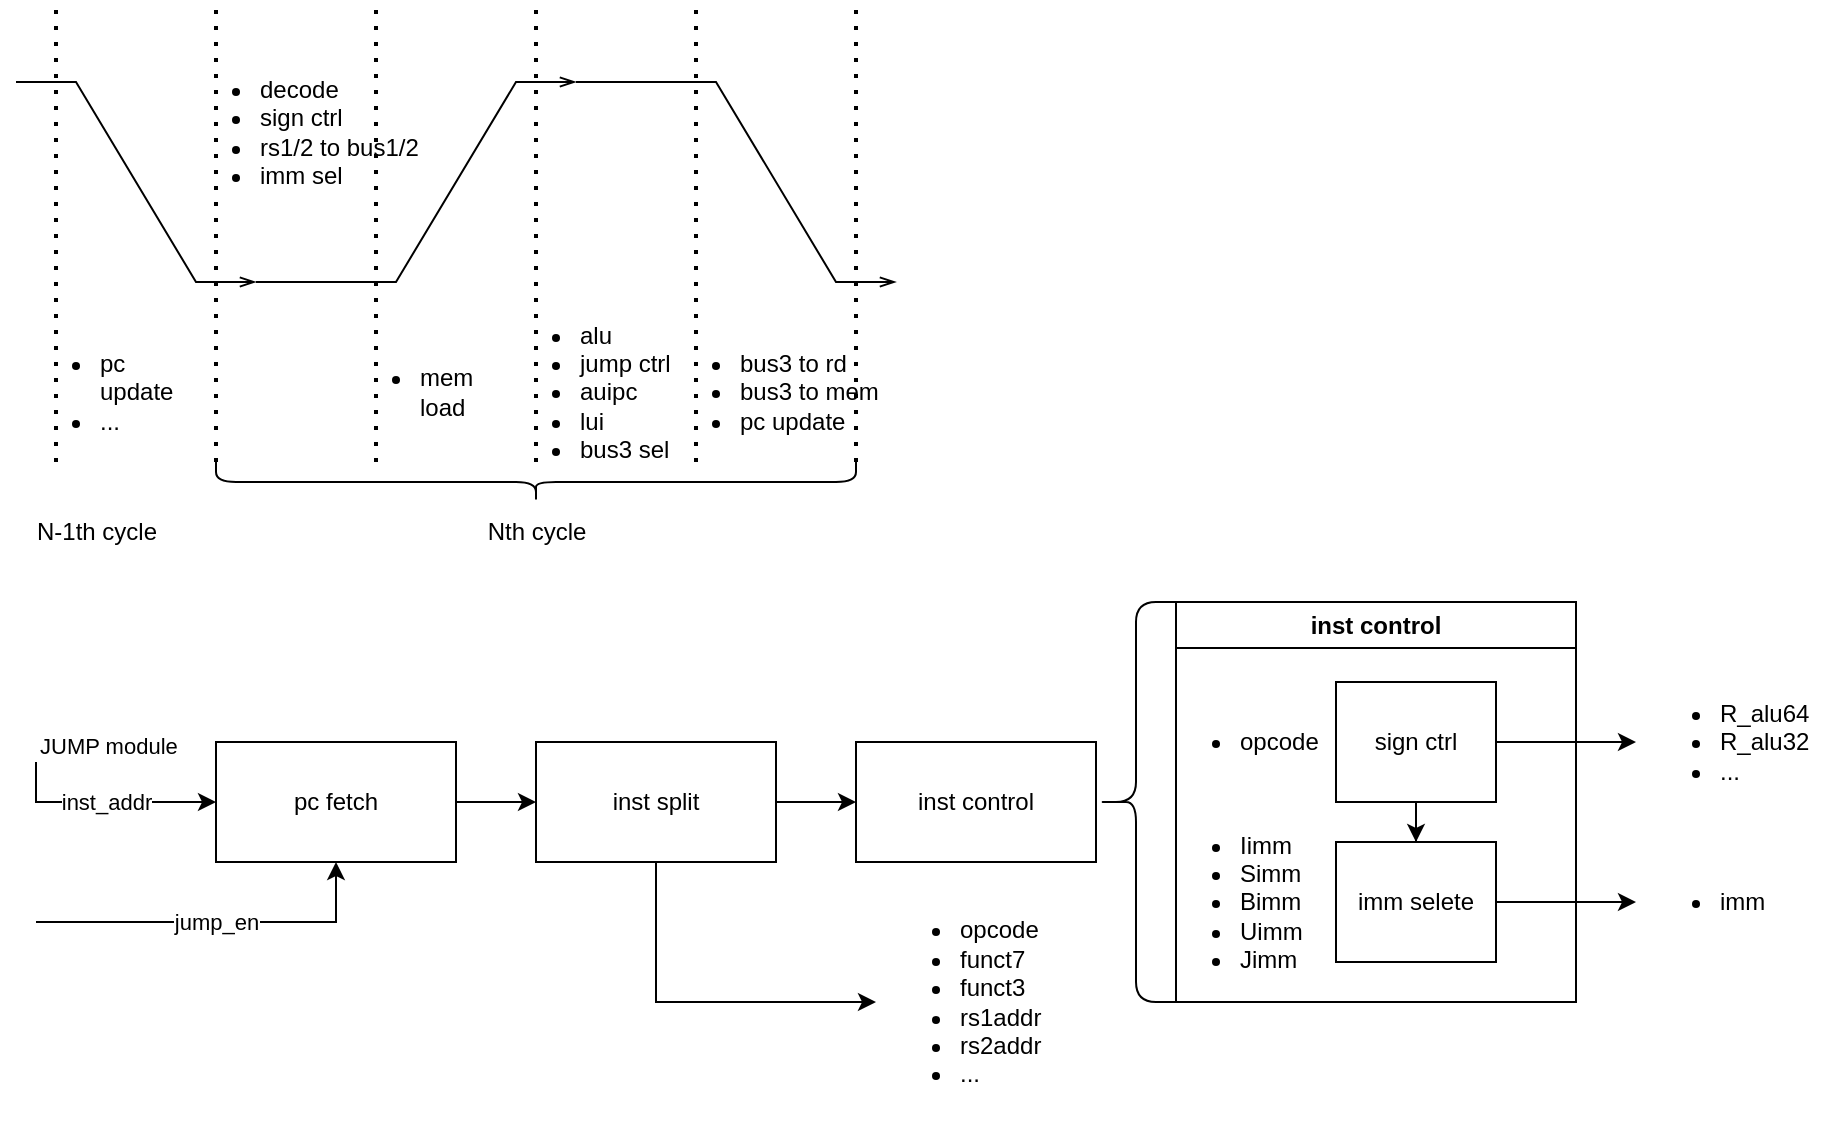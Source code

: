 <mxfile version="21.6.5" type="github" pages="2">
  <diagram name="Page-1" id="90a13364-a465-7bf4-72fc-28e22215d7a0">
    <mxGraphModel dx="1901" dy="1080" grid="1" gridSize="10" guides="1" tooltips="1" connect="1" arrows="1" fold="1" page="1" pageScale="1.5" pageWidth="1169" pageHeight="826" background="none" math="0" shadow="0">
      <root>
        <mxCell id="0" style=";html=1;" />
        <mxCell id="1" style=";html=1;" parent="0" />
        <mxCell id="IBjGQl41Eb35qvI7iTFf-52" value="" style="group" vertex="1" connectable="0" parent="1">
          <mxGeometry x="30" y="320" width="900" height="260" as="geometry" />
        </mxCell>
        <mxCell id="IBjGQl41Eb35qvI7iTFf-2" value="pc fetch" style="rounded=0;whiteSpace=wrap;html=1;" vertex="1" parent="IBjGQl41Eb35qvI7iTFf-52">
          <mxGeometry x="90" y="70" width="120" height="60" as="geometry" />
        </mxCell>
        <mxCell id="IBjGQl41Eb35qvI7iTFf-3" value="inst split" style="rounded=0;whiteSpace=wrap;html=1;" vertex="1" parent="IBjGQl41Eb35qvI7iTFf-52">
          <mxGeometry x="250" y="70" width="120" height="60" as="geometry" />
        </mxCell>
        <mxCell id="IBjGQl41Eb35qvI7iTFf-5" style="edgeStyle=orthogonalEdgeStyle;rounded=0;orthogonalLoop=1;jettySize=auto;html=1;exitX=1;exitY=0.5;exitDx=0;exitDy=0;entryX=0;entryY=0.5;entryDx=0;entryDy=0;" edge="1" parent="IBjGQl41Eb35qvI7iTFf-52" source="IBjGQl41Eb35qvI7iTFf-2" target="IBjGQl41Eb35qvI7iTFf-3">
          <mxGeometry relative="1" as="geometry" />
        </mxCell>
        <mxCell id="IBjGQl41Eb35qvI7iTFf-4" value="inst control" style="rounded=0;whiteSpace=wrap;html=1;" vertex="1" parent="IBjGQl41Eb35qvI7iTFf-52">
          <mxGeometry x="410" y="70" width="120" height="60" as="geometry" />
        </mxCell>
        <mxCell id="IBjGQl41Eb35qvI7iTFf-6" style="edgeStyle=orthogonalEdgeStyle;rounded=0;orthogonalLoop=1;jettySize=auto;html=1;exitX=1;exitY=0.5;exitDx=0;exitDy=0;entryX=0;entryY=0.5;entryDx=0;entryDy=0;" edge="1" parent="IBjGQl41Eb35qvI7iTFf-52" source="IBjGQl41Eb35qvI7iTFf-3" target="IBjGQl41Eb35qvI7iTFf-4">
          <mxGeometry relative="1" as="geometry" />
        </mxCell>
        <mxCell id="IBjGQl41Eb35qvI7iTFf-8" value="inst control" style="swimlane;whiteSpace=wrap;html=1;" vertex="1" parent="IBjGQl41Eb35qvI7iTFf-52">
          <mxGeometry x="570" width="200" height="200" as="geometry" />
        </mxCell>
        <mxCell id="IBjGQl41Eb35qvI7iTFf-18" style="edgeStyle=orthogonalEdgeStyle;rounded=0;orthogonalLoop=1;jettySize=auto;html=1;exitX=0.5;exitY=1;exitDx=0;exitDy=0;" edge="1" parent="IBjGQl41Eb35qvI7iTFf-8" source="IBjGQl41Eb35qvI7iTFf-10" target="IBjGQl41Eb35qvI7iTFf-11">
          <mxGeometry relative="1" as="geometry" />
        </mxCell>
        <mxCell id="IBjGQl41Eb35qvI7iTFf-10" value="sign ctrl" style="rounded=0;whiteSpace=wrap;html=1;" vertex="1" parent="IBjGQl41Eb35qvI7iTFf-8">
          <mxGeometry x="80" y="40" width="80" height="60" as="geometry" />
        </mxCell>
        <mxCell id="IBjGQl41Eb35qvI7iTFf-11" value="imm selete" style="rounded=0;whiteSpace=wrap;html=1;" vertex="1" parent="IBjGQl41Eb35qvI7iTFf-8">
          <mxGeometry x="80" y="120" width="80" height="60" as="geometry" />
        </mxCell>
        <mxCell id="IBjGQl41Eb35qvI7iTFf-16" value="&lt;ul&gt;&lt;li&gt;opcode&lt;/li&gt;&lt;/ul&gt;" style="text;strokeColor=none;fillColor=none;html=1;whiteSpace=wrap;verticalAlign=middle;overflow=hidden;" vertex="1" parent="IBjGQl41Eb35qvI7iTFf-8">
          <mxGeometry x="-10" y="30" width="100" height="80" as="geometry" />
        </mxCell>
        <mxCell id="IBjGQl41Eb35qvI7iTFf-17" value="&lt;ul&gt;&lt;li&gt;Iimm&lt;/li&gt;&lt;li&gt;Simm&lt;/li&gt;&lt;li&gt;Bimm&lt;/li&gt;&lt;li&gt;Uimm&lt;/li&gt;&lt;li&gt;Jimm&lt;/li&gt;&lt;/ul&gt;" style="text;strokeColor=none;fillColor=none;html=1;whiteSpace=wrap;verticalAlign=middle;overflow=hidden;" vertex="1" parent="IBjGQl41Eb35qvI7iTFf-8">
          <mxGeometry x="-10" y="100" width="100" height="90" as="geometry" />
        </mxCell>
        <mxCell id="IBjGQl41Eb35qvI7iTFf-9" value="" style="shape=curlyBracket;whiteSpace=wrap;html=1;rounded=1;labelPosition=left;verticalLabelPosition=middle;align=right;verticalAlign=middle;" vertex="1" parent="IBjGQl41Eb35qvI7iTFf-52">
          <mxGeometry x="530" width="40" height="200" as="geometry" />
        </mxCell>
        <mxCell id="IBjGQl41Eb35qvI7iTFf-12" value="&lt;ul&gt;&lt;li&gt;R_alu64&lt;/li&gt;&lt;li&gt;R_alu32&lt;/li&gt;&lt;li&gt;...&lt;/li&gt;&lt;/ul&gt;" style="text;strokeColor=none;fillColor=none;html=1;whiteSpace=wrap;verticalAlign=middle;overflow=hidden;" vertex="1" parent="IBjGQl41Eb35qvI7iTFf-52">
          <mxGeometry x="800" y="30" width="100" height="80" as="geometry" />
        </mxCell>
        <mxCell id="IBjGQl41Eb35qvI7iTFf-13" style="edgeStyle=orthogonalEdgeStyle;rounded=0;orthogonalLoop=1;jettySize=auto;html=1;exitX=1;exitY=0.5;exitDx=0;exitDy=0;entryX=0;entryY=0.5;entryDx=0;entryDy=0;" edge="1" parent="IBjGQl41Eb35qvI7iTFf-52" source="IBjGQl41Eb35qvI7iTFf-10" target="IBjGQl41Eb35qvI7iTFf-12">
          <mxGeometry relative="1" as="geometry" />
        </mxCell>
        <mxCell id="IBjGQl41Eb35qvI7iTFf-14" value="&lt;ul&gt;&lt;li&gt;imm&lt;/li&gt;&lt;/ul&gt;" style="text;strokeColor=none;fillColor=none;html=1;whiteSpace=wrap;verticalAlign=middle;overflow=hidden;" vertex="1" parent="IBjGQl41Eb35qvI7iTFf-52">
          <mxGeometry x="800" y="110" width="100" height="80" as="geometry" />
        </mxCell>
        <mxCell id="IBjGQl41Eb35qvI7iTFf-15" style="edgeStyle=orthogonalEdgeStyle;rounded=0;orthogonalLoop=1;jettySize=auto;html=1;exitX=1;exitY=0.5;exitDx=0;exitDy=0;" edge="1" parent="IBjGQl41Eb35qvI7iTFf-52" source="IBjGQl41Eb35qvI7iTFf-11" target="IBjGQl41Eb35qvI7iTFf-14">
          <mxGeometry relative="1" as="geometry" />
        </mxCell>
        <mxCell id="IBjGQl41Eb35qvI7iTFf-19" value="" style="endArrow=classic;html=1;rounded=0;entryX=0;entryY=0.5;entryDx=0;entryDy=0;" edge="1" parent="IBjGQl41Eb35qvI7iTFf-52" target="IBjGQl41Eb35qvI7iTFf-2">
          <mxGeometry relative="1" as="geometry">
            <mxPoint y="80" as="sourcePoint" />
            <mxPoint x="110" y="20" as="targetPoint" />
            <Array as="points">
              <mxPoint y="100" />
            </Array>
          </mxGeometry>
        </mxCell>
        <mxCell id="IBjGQl41Eb35qvI7iTFf-20" value="inst_addr" style="edgeLabel;resizable=0;html=1;align=center;verticalAlign=middle;" connectable="0" vertex="1" parent="IBjGQl41Eb35qvI7iTFf-19">
          <mxGeometry relative="1" as="geometry" />
        </mxCell>
        <mxCell id="IBjGQl41Eb35qvI7iTFf-21" value="JUMP module" style="edgeLabel;resizable=0;html=1;align=left;verticalAlign=bottom;" connectable="0" vertex="1" parent="IBjGQl41Eb35qvI7iTFf-19">
          <mxGeometry x="-1" relative="1" as="geometry" />
        </mxCell>
        <mxCell id="IBjGQl41Eb35qvI7iTFf-23" value="" style="endArrow=classic;html=1;rounded=0;entryX=0.5;entryY=1;entryDx=0;entryDy=0;" edge="1" parent="IBjGQl41Eb35qvI7iTFf-52" target="IBjGQl41Eb35qvI7iTFf-2">
          <mxGeometry relative="1" as="geometry">
            <mxPoint y="160" as="sourcePoint" />
            <mxPoint x="40" y="129" as="targetPoint" />
            <Array as="points">
              <mxPoint x="150" y="160" />
            </Array>
          </mxGeometry>
        </mxCell>
        <mxCell id="IBjGQl41Eb35qvI7iTFf-24" value="jump_en" style="edgeLabel;resizable=0;html=1;align=center;verticalAlign=middle;" connectable="0" vertex="1" parent="IBjGQl41Eb35qvI7iTFf-23">
          <mxGeometry relative="1" as="geometry" />
        </mxCell>
        <mxCell id="IBjGQl41Eb35qvI7iTFf-26" value="&lt;ul&gt;&lt;li&gt;opcode&lt;/li&gt;&lt;li&gt;funct7&lt;/li&gt;&lt;li&gt;funct3&lt;/li&gt;&lt;li&gt;rs1addr&lt;/li&gt;&lt;li&gt;rs2addr&lt;/li&gt;&lt;li&gt;...&lt;/li&gt;&lt;/ul&gt;" style="text;strokeColor=none;fillColor=none;html=1;whiteSpace=wrap;verticalAlign=middle;overflow=hidden;" vertex="1" parent="IBjGQl41Eb35qvI7iTFf-52">
          <mxGeometry x="420" y="140" width="100" height="120" as="geometry" />
        </mxCell>
        <mxCell id="IBjGQl41Eb35qvI7iTFf-28" style="edgeStyle=orthogonalEdgeStyle;rounded=0;orthogonalLoop=1;jettySize=auto;html=1;exitX=0.5;exitY=1;exitDx=0;exitDy=0;entryX=0;entryY=0.5;entryDx=0;entryDy=0;" edge="1" parent="IBjGQl41Eb35qvI7iTFf-52" source="IBjGQl41Eb35qvI7iTFf-3" target="IBjGQl41Eb35qvI7iTFf-26">
          <mxGeometry relative="1" as="geometry" />
        </mxCell>
        <mxCell id="IBjGQl41Eb35qvI7iTFf-81" value="" style="group" vertex="1" connectable="0" parent="1">
          <mxGeometry x="20" y="20" width="450" height="280" as="geometry" />
        </mxCell>
        <mxCell id="IBjGQl41Eb35qvI7iTFf-57" value="" style="edgeStyle=entityRelationEdgeStyle;fontSize=12;html=1;endArrow=openThin;endFill=0;rounded=0;" edge="1" parent="IBjGQl41Eb35qvI7iTFf-81">
          <mxGeometry width="100" height="100" relative="1" as="geometry">
            <mxPoint x="160" y="140" as="sourcePoint" />
            <mxPoint x="280" y="40" as="targetPoint" />
          </mxGeometry>
        </mxCell>
        <mxCell id="IBjGQl41Eb35qvI7iTFf-58" value="" style="endArrow=none;html=1;rounded=0;" edge="1" parent="IBjGQl41Eb35qvI7iTFf-81">
          <mxGeometry width="50" height="50" relative="1" as="geometry">
            <mxPoint x="280" y="40" as="sourcePoint" />
            <mxPoint x="320" y="40" as="targetPoint" />
          </mxGeometry>
        </mxCell>
        <mxCell id="IBjGQl41Eb35qvI7iTFf-59" value="" style="edgeStyle=entityRelationEdgeStyle;fontSize=12;html=1;endArrow=openThin;endFill=0;rounded=0;" edge="1" parent="IBjGQl41Eb35qvI7iTFf-81">
          <mxGeometry width="100" height="100" relative="1" as="geometry">
            <mxPoint x="320" y="40" as="sourcePoint" />
            <mxPoint x="440" y="140" as="targetPoint" />
            <Array as="points">
              <mxPoint x="380" y="80" />
            </Array>
          </mxGeometry>
        </mxCell>
        <mxCell id="IBjGQl41Eb35qvI7iTFf-64" value="" style="edgeStyle=entityRelationEdgeStyle;fontSize=12;html=1;endArrow=openThin;endFill=0;rounded=0;" edge="1" parent="IBjGQl41Eb35qvI7iTFf-81">
          <mxGeometry width="100" height="100" relative="1" as="geometry">
            <mxPoint y="40" as="sourcePoint" />
            <mxPoint x="120" y="140" as="targetPoint" />
            <Array as="points">
              <mxPoint x="100" y="80" />
            </Array>
          </mxGeometry>
        </mxCell>
        <mxCell id="IBjGQl41Eb35qvI7iTFf-65" value="" style="endArrow=none;html=1;rounded=0;" edge="1" parent="IBjGQl41Eb35qvI7iTFf-81">
          <mxGeometry width="50" height="50" relative="1" as="geometry">
            <mxPoint x="120" y="140" as="sourcePoint" />
            <mxPoint x="160" y="140" as="targetPoint" />
          </mxGeometry>
        </mxCell>
        <mxCell id="IBjGQl41Eb35qvI7iTFf-66" value="" style="endArrow=none;dashed=1;html=1;dashPattern=1 3;strokeWidth=2;rounded=0;" edge="1" parent="IBjGQl41Eb35qvI7iTFf-81">
          <mxGeometry width="50" height="50" relative="1" as="geometry">
            <mxPoint x="100" y="230" as="sourcePoint" />
            <mxPoint x="100" as="targetPoint" />
          </mxGeometry>
        </mxCell>
        <mxCell id="IBjGQl41Eb35qvI7iTFf-67" value="" style="endArrow=none;dashed=1;html=1;dashPattern=1 3;strokeWidth=2;rounded=0;" edge="1" parent="IBjGQl41Eb35qvI7iTFf-81">
          <mxGeometry width="50" height="50" relative="1" as="geometry">
            <mxPoint x="180" y="230" as="sourcePoint" />
            <mxPoint x="180" as="targetPoint" />
          </mxGeometry>
        </mxCell>
        <mxCell id="IBjGQl41Eb35qvI7iTFf-68" value="" style="endArrow=none;dashed=1;html=1;dashPattern=1 3;strokeWidth=2;rounded=0;" edge="1" parent="IBjGQl41Eb35qvI7iTFf-81">
          <mxGeometry width="50" height="50" relative="1" as="geometry">
            <mxPoint x="260" y="230" as="sourcePoint" />
            <mxPoint x="260" as="targetPoint" />
          </mxGeometry>
        </mxCell>
        <mxCell id="IBjGQl41Eb35qvI7iTFf-69" value="" style="endArrow=none;dashed=1;html=1;dashPattern=1 3;strokeWidth=2;rounded=0;" edge="1" parent="IBjGQl41Eb35qvI7iTFf-81">
          <mxGeometry width="50" height="50" relative="1" as="geometry">
            <mxPoint x="340" y="230" as="sourcePoint" />
            <mxPoint x="340" as="targetPoint" />
          </mxGeometry>
        </mxCell>
        <mxCell id="IBjGQl41Eb35qvI7iTFf-70" value="" style="endArrow=none;dashed=1;html=1;dashPattern=1 3;strokeWidth=2;rounded=0;" edge="1" parent="IBjGQl41Eb35qvI7iTFf-81">
          <mxGeometry width="50" height="50" relative="1" as="geometry">
            <mxPoint x="20" y="230" as="sourcePoint" />
            <mxPoint x="20" as="targetPoint" />
          </mxGeometry>
        </mxCell>
        <mxCell id="IBjGQl41Eb35qvI7iTFf-71" value="" style="endArrow=none;dashed=1;html=1;dashPattern=1 3;strokeWidth=2;rounded=0;" edge="1" parent="IBjGQl41Eb35qvI7iTFf-81">
          <mxGeometry width="50" height="50" relative="1" as="geometry">
            <mxPoint x="420" y="230" as="sourcePoint" />
            <mxPoint x="420" as="targetPoint" />
          </mxGeometry>
        </mxCell>
        <mxCell id="IBjGQl41Eb35qvI7iTFf-72" value="" style="shape=curlyBracket;whiteSpace=wrap;html=1;rounded=1;labelPosition=left;verticalLabelPosition=middle;align=right;verticalAlign=middle;rotation=-90;" vertex="1" parent="IBjGQl41Eb35qvI7iTFf-81">
          <mxGeometry x="250" y="80" width="20" height="320" as="geometry" />
        </mxCell>
        <mxCell id="IBjGQl41Eb35qvI7iTFf-73" value="Nth cycle" style="text;html=1;align=center;verticalAlign=middle;resizable=0;points=[];autosize=1;strokeColor=none;fillColor=none;" vertex="1" parent="IBjGQl41Eb35qvI7iTFf-81">
          <mxGeometry x="225" y="250" width="70" height="30" as="geometry" />
        </mxCell>
        <mxCell id="IBjGQl41Eb35qvI7iTFf-74" value="N-1th cycle" style="text;html=1;align=center;verticalAlign=middle;resizable=0;points=[];autosize=1;strokeColor=none;fillColor=none;" vertex="1" parent="IBjGQl41Eb35qvI7iTFf-81">
          <mxGeometry y="250" width="80" height="30" as="geometry" />
        </mxCell>
        <mxCell id="IBjGQl41Eb35qvI7iTFf-75" value="&lt;ul&gt;&lt;li&gt;pc update&lt;/li&gt;&lt;li&gt;...&lt;/li&gt;&lt;/ul&gt;" style="text;strokeColor=none;fillColor=none;html=1;whiteSpace=wrap;verticalAlign=middle;overflow=hidden;" vertex="1" parent="IBjGQl41Eb35qvI7iTFf-81">
          <mxGeometry y="140" width="90" height="110" as="geometry" />
        </mxCell>
        <mxCell id="IBjGQl41Eb35qvI7iTFf-77" value="&lt;ul&gt;&lt;li&gt;decode&lt;/li&gt;&lt;li&gt;sign ctrl&lt;/li&gt;&lt;li&gt;rs1/2 to bus1/2&lt;/li&gt;&lt;li&gt;imm sel&lt;/li&gt;&lt;/ul&gt;" style="text;strokeColor=none;fillColor=none;html=1;whiteSpace=wrap;verticalAlign=middle;overflow=hidden;" vertex="1" parent="IBjGQl41Eb35qvI7iTFf-81">
          <mxGeometry x="80" width="130" height="130" as="geometry" />
        </mxCell>
        <mxCell id="IBjGQl41Eb35qvI7iTFf-78" value="&lt;ul&gt;&lt;li&gt;mem load&lt;/li&gt;&lt;/ul&gt;" style="text;strokeColor=none;fillColor=none;html=1;whiteSpace=wrap;verticalAlign=middle;overflow=hidden;" vertex="1" parent="IBjGQl41Eb35qvI7iTFf-81">
          <mxGeometry x="160" y="140" width="90" height="110" as="geometry" />
        </mxCell>
        <mxCell id="IBjGQl41Eb35qvI7iTFf-79" value="&lt;ul&gt;&lt;li&gt;alu&lt;/li&gt;&lt;li&gt;jump ctrl&lt;/li&gt;&lt;li&gt;auipc&lt;/li&gt;&lt;li&gt;lui&lt;/li&gt;&lt;li&gt;bus3 sel&lt;/li&gt;&lt;/ul&gt;" style="text;strokeColor=none;fillColor=none;html=1;whiteSpace=wrap;verticalAlign=middle;overflow=hidden;" vertex="1" parent="IBjGQl41Eb35qvI7iTFf-81">
          <mxGeometry x="240" y="140" width="90" height="110" as="geometry" />
        </mxCell>
        <mxCell id="IBjGQl41Eb35qvI7iTFf-80" value="&lt;ul&gt;&lt;li&gt;bus3 to rd&lt;/li&gt;&lt;li&gt;bus3 to mem&lt;/li&gt;&lt;li&gt;pc update&lt;/li&gt;&lt;/ul&gt;" style="text;strokeColor=none;fillColor=none;html=1;whiteSpace=wrap;verticalAlign=middle;overflow=hidden;" vertex="1" parent="IBjGQl41Eb35qvI7iTFf-81">
          <mxGeometry x="320" y="140" width="130" height="110" as="geometry" />
        </mxCell>
      </root>
    </mxGraphModel>
  </diagram>
  <diagram id="xsDZxIZqjy4o5GkEVKXY" name="第 2 页">
    <mxGraphModel dx="1331" dy="756" grid="1" gridSize="10" guides="1" tooltips="1" connect="1" arrows="1" fold="1" page="1" pageScale="1" pageWidth="827" pageHeight="1169" math="0" shadow="0">
      <root>
        <mxCell id="0" />
        <mxCell id="1" parent="0" />
        <mxCell id="kqz_AR--rFRj53nuLRnA-1" value="" style="group" vertex="1" connectable="0" parent="1">
          <mxGeometry x="20" y="20" width="450" height="280" as="geometry" />
        </mxCell>
        <mxCell id="kqz_AR--rFRj53nuLRnA-2" value="" style="edgeStyle=entityRelationEdgeStyle;fontSize=12;html=1;endArrow=openThin;endFill=0;rounded=0;" edge="1" parent="kqz_AR--rFRj53nuLRnA-1">
          <mxGeometry width="100" height="100" relative="1" as="geometry">
            <mxPoint x="160" y="140" as="sourcePoint" />
            <mxPoint x="280" y="40" as="targetPoint" />
          </mxGeometry>
        </mxCell>
        <mxCell id="kqz_AR--rFRj53nuLRnA-3" value="" style="endArrow=none;html=1;rounded=0;" edge="1" parent="kqz_AR--rFRj53nuLRnA-1">
          <mxGeometry width="50" height="50" relative="1" as="geometry">
            <mxPoint x="280" y="40" as="sourcePoint" />
            <mxPoint x="320" y="40" as="targetPoint" />
          </mxGeometry>
        </mxCell>
        <mxCell id="kqz_AR--rFRj53nuLRnA-4" value="" style="edgeStyle=entityRelationEdgeStyle;fontSize=12;html=1;endArrow=openThin;endFill=0;rounded=0;" edge="1" parent="kqz_AR--rFRj53nuLRnA-1">
          <mxGeometry width="100" height="100" relative="1" as="geometry">
            <mxPoint x="320" y="40" as="sourcePoint" />
            <mxPoint x="440" y="140" as="targetPoint" />
            <Array as="points">
              <mxPoint x="380" y="80" />
            </Array>
          </mxGeometry>
        </mxCell>
        <mxCell id="kqz_AR--rFRj53nuLRnA-5" value="" style="edgeStyle=entityRelationEdgeStyle;fontSize=12;html=1;endArrow=openThin;endFill=0;rounded=0;" edge="1" parent="kqz_AR--rFRj53nuLRnA-1">
          <mxGeometry width="100" height="100" relative="1" as="geometry">
            <mxPoint y="40" as="sourcePoint" />
            <mxPoint x="120" y="140" as="targetPoint" />
            <Array as="points">
              <mxPoint x="100" y="80" />
            </Array>
          </mxGeometry>
        </mxCell>
        <mxCell id="kqz_AR--rFRj53nuLRnA-6" value="" style="endArrow=none;html=1;rounded=0;" edge="1" parent="kqz_AR--rFRj53nuLRnA-1">
          <mxGeometry width="50" height="50" relative="1" as="geometry">
            <mxPoint x="120" y="140" as="sourcePoint" />
            <mxPoint x="160" y="140" as="targetPoint" />
          </mxGeometry>
        </mxCell>
        <mxCell id="kqz_AR--rFRj53nuLRnA-7" value="" style="endArrow=none;dashed=1;html=1;dashPattern=1 3;strokeWidth=2;rounded=0;" edge="1" parent="kqz_AR--rFRj53nuLRnA-1">
          <mxGeometry width="50" height="50" relative="1" as="geometry">
            <mxPoint x="100" y="230" as="sourcePoint" />
            <mxPoint x="100" as="targetPoint" />
          </mxGeometry>
        </mxCell>
        <mxCell id="kqz_AR--rFRj53nuLRnA-8" value="" style="endArrow=none;dashed=1;html=1;dashPattern=1 3;strokeWidth=2;rounded=0;" edge="1" parent="kqz_AR--rFRj53nuLRnA-1">
          <mxGeometry width="50" height="50" relative="1" as="geometry">
            <mxPoint x="180" y="230" as="sourcePoint" />
            <mxPoint x="180" as="targetPoint" />
          </mxGeometry>
        </mxCell>
        <mxCell id="kqz_AR--rFRj53nuLRnA-9" value="" style="endArrow=none;dashed=1;html=1;dashPattern=1 3;strokeWidth=2;rounded=0;" edge="1" parent="kqz_AR--rFRj53nuLRnA-1">
          <mxGeometry width="50" height="50" relative="1" as="geometry">
            <mxPoint x="260" y="230" as="sourcePoint" />
            <mxPoint x="260" as="targetPoint" />
          </mxGeometry>
        </mxCell>
        <mxCell id="kqz_AR--rFRj53nuLRnA-10" value="" style="endArrow=none;dashed=1;html=1;dashPattern=1 3;strokeWidth=2;rounded=0;" edge="1" parent="kqz_AR--rFRj53nuLRnA-1">
          <mxGeometry width="50" height="50" relative="1" as="geometry">
            <mxPoint x="340" y="230" as="sourcePoint" />
            <mxPoint x="340" as="targetPoint" />
          </mxGeometry>
        </mxCell>
        <mxCell id="kqz_AR--rFRj53nuLRnA-11" value="" style="endArrow=none;dashed=1;html=1;dashPattern=1 3;strokeWidth=2;rounded=0;" edge="1" parent="kqz_AR--rFRj53nuLRnA-1">
          <mxGeometry width="50" height="50" relative="1" as="geometry">
            <mxPoint x="20" y="230" as="sourcePoint" />
            <mxPoint x="20" as="targetPoint" />
          </mxGeometry>
        </mxCell>
        <mxCell id="kqz_AR--rFRj53nuLRnA-12" value="" style="endArrow=none;dashed=1;html=1;dashPattern=1 3;strokeWidth=2;rounded=0;" edge="1" parent="kqz_AR--rFRj53nuLRnA-1">
          <mxGeometry width="50" height="50" relative="1" as="geometry">
            <mxPoint x="420" y="230" as="sourcePoint" />
            <mxPoint x="420" as="targetPoint" />
          </mxGeometry>
        </mxCell>
        <mxCell id="kqz_AR--rFRj53nuLRnA-13" value="" style="shape=curlyBracket;whiteSpace=wrap;html=1;rounded=1;labelPosition=left;verticalLabelPosition=middle;align=right;verticalAlign=middle;rotation=-90;" vertex="1" parent="kqz_AR--rFRj53nuLRnA-1">
          <mxGeometry x="250" y="80" width="20" height="320" as="geometry" />
        </mxCell>
        <mxCell id="kqz_AR--rFRj53nuLRnA-14" value="Nth cycle" style="text;html=1;align=center;verticalAlign=middle;resizable=0;points=[];autosize=1;strokeColor=none;fillColor=none;" vertex="1" parent="kqz_AR--rFRj53nuLRnA-1">
          <mxGeometry x="225" y="250" width="70" height="30" as="geometry" />
        </mxCell>
        <mxCell id="kqz_AR--rFRj53nuLRnA-15" value="N-1th cycle" style="text;html=1;align=center;verticalAlign=middle;resizable=0;points=[];autosize=1;strokeColor=none;fillColor=none;" vertex="1" parent="kqz_AR--rFRj53nuLRnA-1">
          <mxGeometry y="250" width="80" height="30" as="geometry" />
        </mxCell>
        <mxCell id="kqz_AR--rFRj53nuLRnA-16" value="&lt;ul&gt;&lt;li&gt;pc update&lt;/li&gt;&lt;li&gt;...&lt;/li&gt;&lt;/ul&gt;" style="text;strokeColor=none;fillColor=none;html=1;whiteSpace=wrap;verticalAlign=middle;overflow=hidden;" vertex="1" parent="kqz_AR--rFRj53nuLRnA-1">
          <mxGeometry y="140" width="90" height="110" as="geometry" />
        </mxCell>
        <mxCell id="kqz_AR--rFRj53nuLRnA-17" value="&lt;ul&gt;&lt;li&gt;decode&lt;/li&gt;&lt;li&gt;sign ctrl&lt;/li&gt;&lt;li&gt;rs1/2 to bus1/2&lt;/li&gt;&lt;li&gt;imm sel&lt;/li&gt;&lt;/ul&gt;" style="text;strokeColor=none;fillColor=none;html=1;whiteSpace=wrap;verticalAlign=middle;overflow=hidden;" vertex="1" parent="kqz_AR--rFRj53nuLRnA-1">
          <mxGeometry x="80" width="130" height="130" as="geometry" />
        </mxCell>
        <mxCell id="kqz_AR--rFRj53nuLRnA-18" value="&lt;ul&gt;&lt;li&gt;mem load&lt;/li&gt;&lt;/ul&gt;" style="text;strokeColor=none;fillColor=none;html=1;whiteSpace=wrap;verticalAlign=middle;overflow=hidden;" vertex="1" parent="kqz_AR--rFRj53nuLRnA-1">
          <mxGeometry x="160" y="140" width="90" height="110" as="geometry" />
        </mxCell>
        <mxCell id="kqz_AR--rFRj53nuLRnA-19" value="&lt;ul&gt;&lt;li&gt;alu&lt;/li&gt;&lt;li&gt;jump ctrl&lt;/li&gt;&lt;li&gt;auipc&lt;/li&gt;&lt;li&gt;lui&lt;/li&gt;&lt;li&gt;bus3 sel&lt;/li&gt;&lt;/ul&gt;" style="text;strokeColor=none;fillColor=none;html=1;whiteSpace=wrap;verticalAlign=middle;overflow=hidden;" vertex="1" parent="kqz_AR--rFRj53nuLRnA-1">
          <mxGeometry x="240" y="140" width="90" height="110" as="geometry" />
        </mxCell>
        <mxCell id="kqz_AR--rFRj53nuLRnA-20" value="&lt;ul&gt;&lt;li&gt;bus3 to rd&lt;/li&gt;&lt;li&gt;bus3 to mem&lt;/li&gt;&lt;li&gt;pc update&lt;/li&gt;&lt;/ul&gt;" style="text;strokeColor=none;fillColor=none;html=1;whiteSpace=wrap;verticalAlign=middle;overflow=hidden;" vertex="1" parent="kqz_AR--rFRj53nuLRnA-1">
          <mxGeometry x="320" y="140" width="130" height="110" as="geometry" />
        </mxCell>
      </root>
    </mxGraphModel>
  </diagram>
</mxfile>
